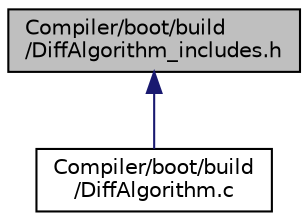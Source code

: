 digraph "Compiler/boot/build/DiffAlgorithm_includes.h"
{
  edge [fontname="Helvetica",fontsize="10",labelfontname="Helvetica",labelfontsize="10"];
  node [fontname="Helvetica",fontsize="10",shape=record];
  Node9 [label="Compiler/boot/build\l/DiffAlgorithm_includes.h",height=0.2,width=0.4,color="black", fillcolor="grey75", style="filled", fontcolor="black"];
  Node9 -> Node10 [dir="back",color="midnightblue",fontsize="10",style="solid",fontname="Helvetica"];
  Node10 [label="Compiler/boot/build\l/DiffAlgorithm.c",height=0.2,width=0.4,color="black", fillcolor="white", style="filled",URL="$dd/d37/_diff_algorithm_8c.html"];
}

